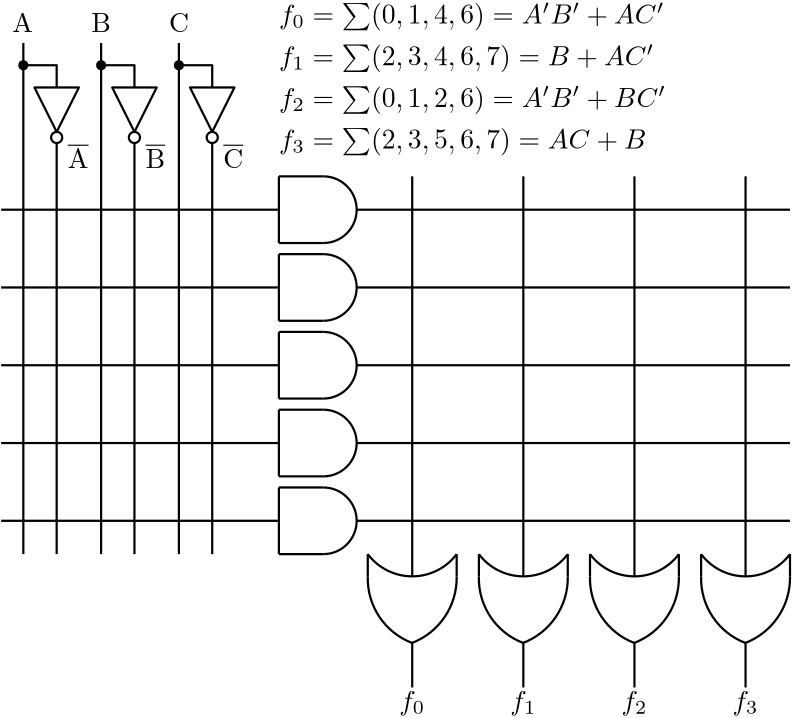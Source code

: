 <?xml version="1.0"?>
<!DOCTYPE ipe SYSTEM "ipe.dtd">
<ipe version="70206" creator="Ipe 7.2.10">
<info created="D:20190815000351" modified="D:20200330120944"/>
<ipestyle name="basic">
<symbol name="arrow/arc(spx)">
<path stroke="sym-stroke" fill="sym-stroke" pen="sym-pen">
0 0 m
-1 0.333 l
-1 -0.333 l
h
</path>
</symbol>
<symbol name="arrow/farc(spx)">
<path stroke="sym-stroke" fill="white" pen="sym-pen">
0 0 m
-1 0.333 l
-1 -0.333 l
h
</path>
</symbol>
<symbol name="arrow/ptarc(spx)">
<path stroke="sym-stroke" fill="sym-stroke" pen="sym-pen">
0 0 m
-1 0.333 l
-0.8 0 l
-1 -0.333 l
h
</path>
</symbol>
<symbol name="arrow/fptarc(spx)">
<path stroke="sym-stroke" fill="white" pen="sym-pen">
0 0 m
-1 0.333 l
-0.8 0 l
-1 -0.333 l
h
</path>
</symbol>
<symbol name="mark/circle(sx)" transformations="translations">
<path fill="sym-stroke">
0.6 0 0 0.6 0 0 e
0.4 0 0 0.4 0 0 e
</path>
</symbol>
<symbol name="mark/disk(sx)" transformations="translations">
<path fill="sym-stroke">
0.6 0 0 0.6 0 0 e
</path>
</symbol>
<symbol name="mark/fdisk(sfx)" transformations="translations">
<group>
<path fill="sym-fill">
0.5 0 0 0.5 0 0 e
</path>
<path fill="sym-stroke" fillrule="eofill">
0.6 0 0 0.6 0 0 e
0.4 0 0 0.4 0 0 e
</path>
</group>
</symbol>
<symbol name="mark/box(sx)" transformations="translations">
<path fill="sym-stroke" fillrule="eofill">
-0.6 -0.6 m
0.6 -0.6 l
0.6 0.6 l
-0.6 0.6 l
h
-0.4 -0.4 m
0.4 -0.4 l
0.4 0.4 l
-0.4 0.4 l
h
</path>
</symbol>
<symbol name="mark/square(sx)" transformations="translations">
<path fill="sym-stroke">
-0.6 -0.6 m
0.6 -0.6 l
0.6 0.6 l
-0.6 0.6 l
h
</path>
</symbol>
<symbol name="mark/fsquare(sfx)" transformations="translations">
<group>
<path fill="sym-fill">
-0.5 -0.5 m
0.5 -0.5 l
0.5 0.5 l
-0.5 0.5 l
h
</path>
<path fill="sym-stroke" fillrule="eofill">
-0.6 -0.6 m
0.6 -0.6 l
0.6 0.6 l
-0.6 0.6 l
h
-0.4 -0.4 m
0.4 -0.4 l
0.4 0.4 l
-0.4 0.4 l
h
</path>
</group>
</symbol>
<symbol name="mark/cross(sx)" transformations="translations">
<group>
<path fill="sym-stroke">
-0.43 -0.57 m
0.57 0.43 l
0.43 0.57 l
-0.57 -0.43 l
h
</path>
<path fill="sym-stroke">
-0.43 0.57 m
0.57 -0.43 l
0.43 -0.57 l
-0.57 0.43 l
h
</path>
</group>
</symbol>
<symbol name="arrow/fnormal(spx)">
<path stroke="sym-stroke" fill="white" pen="sym-pen">
0 0 m
-1 0.333 l
-1 -0.333 l
h
</path>
</symbol>
<symbol name="arrow/pointed(spx)">
<path stroke="sym-stroke" fill="sym-stroke" pen="sym-pen">
0 0 m
-1 0.333 l
-0.8 0 l
-1 -0.333 l
h
</path>
</symbol>
<symbol name="arrow/fpointed(spx)">
<path stroke="sym-stroke" fill="white" pen="sym-pen">
0 0 m
-1 0.333 l
-0.8 0 l
-1 -0.333 l
h
</path>
</symbol>
<symbol name="arrow/linear(spx)">
<path stroke="sym-stroke" pen="sym-pen">
-1 0.333 m
0 0 l
-1 -0.333 l
</path>
</symbol>
<symbol name="arrow/fdouble(spx)">
<path stroke="sym-stroke" fill="white" pen="sym-pen">
0 0 m
-1 0.333 l
-1 -0.333 l
h
-1 0 m
-2 0.333 l
-2 -0.333 l
h
</path>
</symbol>
<symbol name="arrow/double(spx)">
<path stroke="sym-stroke" fill="sym-stroke" pen="sym-pen">
0 0 m
-1 0.333 l
-1 -0.333 l
h
-1 0 m
-2 0.333 l
-2 -0.333 l
h
</path>
</symbol>
<pen name="heavier" value="0.8"/>
<pen name="fat" value="1.2"/>
<pen name="ultrafat" value="2"/>
<symbolsize name="large" value="5"/>
<symbolsize name="small" value="2"/>
<symbolsize name="tiny" value="1.1"/>
<arrowsize name="large" value="10"/>
<arrowsize name="small" value="5"/>
<arrowsize name="tiny" value="3"/>
<color name="green" value="0 1 0"/>
<color name="yellow" value="1 1 0"/>
<color name="orange" value="1 0.647 0"/>
<color name="gold" value="1 0.843 0"/>
<color name="purple" value="0.627 0.125 0.941"/>
<color name="gray" value="0.745"/>
<color name="brown" value="0.647 0.165 0.165"/>
<color name="navy" value="0 0 0.502"/>
<color name="pink" value="1 0.753 0.796"/>
<color name="seagreen" value="0.18 0.545 0.341"/>
<color name="turquoise" value="0.251 0.878 0.816"/>
<color name="violet" value="0.933 0.51 0.933"/>
<color name="darkblue" value="0 0 0.545"/>
<color name="darkcyan" value="0 0.545 0.545"/>
<color name="darkgray" value="0.663"/>
<color name="darkgreen" value="0 0.392 0"/>
<color name="darkmagenta" value="0.545 0 0.545"/>
<color name="darkorange" value="1 0.549 0"/>
<color name="darkred" value="0.545 0 0"/>
<color name="lightblue" value="0.678 0.847 0.902"/>
<color name="lightcyan" value="0.878 1 1"/>
<color name="lightgray" value="0.827"/>
<color name="lightgreen" value="0.565 0.933 0.565"/>
<color name="lightyellow" value="1 1 0.878"/>
<color name="red1" value="1 0 0"/>
<color name="red2" value="0.933 0 0"/>
<color name="red3" value="0.804 0 0"/>
<color name="red4" value="0.545 0 0"/>
<color name="green1" value="0 1 0"/>
<color name="green2" value="0 0.933 0"/>
<color name="green3" value="0 0.804 0"/>
<color name="green4" value="0 0.545 0"/>
<color name="blue1" value="0 0 1"/>
<color name="blue2" value="0 0 0.933"/>
<color name="blue3" value="0 0 0.804"/>
<color name="blue4" value="0 0 0.545"/>
<dashstyle name="dash dotted" value="[4 2 1 2] 0"/>
<dashstyle name="dash dot dotted" value="[4 2 1 2 1 2] 0"/>
<dashstyle name="dashed1" value="[1] 0"/>
<dashstyle name="dashed2" value="[2] 0"/>
<dashstyle name="dashed3" value="[4] 0"/>
<dashstyle name="dotted1" value="[1 1] 0"/>
<dashstyle name="dotted2" value="[1 2] 0"/>
<dashstyle name="dotted3" value="[1 3] 0"/>
<textsize name="large" value="\large"/>
<textsize name="small" value="\small"/>
<textsize name="tiny" value="\tiny"/>
<textsize name="Large" value="\Large"/>
<textsize name="LARGE" value="\LARGE"/>
<textsize name="huge" value="\huge"/>
<textsize name="Huge" value="\Huge"/>
<textsize name="footnote" value="\footnotesize"/>
<textstyle name="center" begin="\begin{center}" end="\end{center}"/>
<textstyle name="itemize" begin="\begin{itemize}" end="\end{itemize}"/>
<textstyle name="item" begin="\begin{itemize}\item{}" end="\end{itemize}"/>
<gridsize name="1 pts" value="1"/>
<gridsize name="2 pts" value="2"/>
<gridsize name="4 pts" value="4"/>
<gridsize name="8 pts (~3 mm)" value="8"/>
<gridsize name="16 pts (~6 mm)" value="16"/>
<gridsize name="32 pts (~12 mm)" value="32"/>
<gridsize name="10 pts (~3.5 mm)" value="10"/>
<gridsize name="20 pts (~7 mm)" value="20"/>
<gridsize name="14 pts (~5 mm)" value="14"/>
<gridsize name="28 pts (~10 mm)" value="28"/>
<gridsize name="56 pts (~20 mm)" value="56"/>
<anglesize name="90 deg" value="90"/>
<anglesize name="60 deg" value="60"/>
<anglesize name="45 deg" value="45"/>
<anglesize name="30 deg" value="30"/>
<anglesize name="22.5 deg" value="22.5"/>
<opacity name="10%" value="0.1"/>
<opacity name="30%" value="0.3"/>
<opacity name="50%" value="0.5"/>
<opacity name="75%" value="0.75"/>
<layout paper="292 262" origin="0 0" frame="292 262"/>
<tiling name="falling" angle="-60" step="4" width="1"/>
<tiling name="rising" angle="30" step="4" width="1"/>
</ipestyle>
<page>
<layer name="alpha"/>
<view layers="alpha" active="alpha"/>
<path layer="alpha" matrix="1 0 0 1 -108 -22" stroke="black" pen="heavier">
112 208 m
212 208 l
</path>
<path matrix="1 0 0 1 0 28" stroke="black" pen="heavier">
104 170 m
104 146 l
</path>
<path matrix="1 0 0 1 0 28" stroke="black" pen="heavier">
120 170 m
0 -12 -12 0 120 158 120 146 a
</path>
<path matrix="1 0 0 1 56 78" stroke="black" pen="heavier">
48 120 m
64 120 l
</path>
<path matrix="1 0 0 1 56 86" stroke="black" pen="heavier">
48 88 m
64 88 l
</path>
<path matrix="1 0 0 1 -108 -10" stroke="black" pen="heavier">
112 168 m
212 168 l
</path>
<path matrix="1 0 0 1 -108 2" stroke="black" pen="heavier">
112 128 m
212 128 l
</path>
<path matrix="0 -1 1 0 48 110" stroke="black" pen="heavier">
80 104 m
96 104 l
</path>
<path matrix="0 -1 1 0 88 110" stroke="black" pen="heavier">
80 104 m
96 104 l
</path>
<path matrix="0 -1 1 0 128 110" stroke="black" pen="heavier">
80 104 m
96 104 l
</path>
<path matrix="0 -1 1 0 168 110" stroke="black" pen="heavier">
80 104 m
96 104 l
</path>
<path stroke="black" pen="heavier">
132 158 m
288 158 l
</path>
<path stroke="black" pen="heavier">
152 198 m
152 54 l
</path>
<text matrix="1 0 0 1 -8 -38" transformations="translations" pos="16 288" stroke="black" type="label" width="7.472" height="6.808" depth="0" valign="baseline">A</text>
<text matrix="1 0 0 1 4.4715 -38" transformations="translations" pos="32 288" stroke="black" type="label" width="7.057" height="6.808" depth="0" valign="baseline">B</text>
<text matrix="1 0 0 1 16.4025 -38" transformations="translations" pos="48 288" stroke="black" type="label" width="7.195" height="6.808" depth="0" valign="baseline">C</text>
<text matrix="1 0 0 1 12 -87" transformations="translations" pos="16 288" stroke="black" type="label" width="7.472" height="8.8" depth="0" valign="baseline" style="math">\mathrm{\overline{A}}</text>
<text matrix="1 0 0 1 40 -87" transformations="translations" pos="16 288" stroke="black" type="label" width="7.057" height="8.8" depth="0" valign="baseline" style="math">\mathrm{\overline{B}}</text>
<text matrix="1 0 0 1 68 -87" transformations="translations" pos="16 288" stroke="black" type="label" width="7.195" height="8.8" depth="0" valign="baseline" style="math">\mathrm{\overline{C}}</text>
<group matrix="1 0 0 1 -104 -50">
<path stroke="black" pen="heavier">
392 112 m
392 104 l
</path>
<path stroke="black" pen="heavier">
360 112 m
360 104 l
</path>
<path matrix="1 0 0 1 168 -152" stroke="black" pen="heavier">
192 264 m
20 0 0 20 208 276 224 264 a
</path>
<path matrix="1 0 0 1 40 40" stroke="black" pen="heavier">
320 64 m
24.8577 0 0 24.8577 344.846 63.2305 336 40 a
</path>
<path stroke="black" pen="heavier">
392 104 m
-25.1057 0 0 25.1057 366.9 103.462 375.834 80 a
</path>
</group>
<group matrix="1 0 0 1 -144 -50">
<path stroke="black" pen="heavier">
392 112 m
392 104 l
</path>
<path stroke="black" pen="heavier">
360 112 m
360 104 l
</path>
<path matrix="1 0 0 1 168 -152" stroke="black" pen="heavier">
192 264 m
20 0 0 20 208 276 224 264 a
</path>
<path matrix="1 0 0 1 40 40" stroke="black" pen="heavier">
320 64 m
24.8577 0 0 24.8577 344.846 63.2305 336 40 a
</path>
<path stroke="black" pen="heavier">
392 104 m
-25.1057 0 0 25.1057 366.9 103.462 375.834 80 a
</path>
</group>
<group matrix="1 0 0 1 -184 -50">
<path stroke="black" pen="heavier">
392 112 m
392 104 l
</path>
<path stroke="black" pen="heavier">
360 112 m
360 104 l
</path>
<path matrix="1 0 0 1 168 -152" stroke="black" pen="heavier">
192 264 m
20 0 0 20 208 276 224 264 a
</path>
<path matrix="1 0 0 1 40 40" stroke="black" pen="heavier">
320 64 m
24.8577 0 0 24.8577 344.846 63.2305 336 40 a
</path>
<path stroke="black" pen="heavier">
392 104 m
-25.1057 0 0 25.1057 366.9 103.462 375.834 80 a
</path>
</group>
<group matrix="1 0 0 1 -224 -50">
<path stroke="black" pen="heavier">
392 112 m
392 104 l
</path>
<path stroke="black" pen="heavier">
360 112 m
360 104 l
</path>
<path matrix="1 0 0 1 168 -152" stroke="black" pen="heavier">
192 264 m
20 0 0 20 208 276 224 264 a
</path>
<path matrix="1 0 0 1 40 40" stroke="black" pen="heavier">
320 64 m
24.8577 0 0 24.8577 344.846 63.2305 336 40 a
</path>
<path stroke="black" pen="heavier">
392 104 m
-25.1057 0 0 25.1057 366.9 103.462 375.834 80 a
</path>
</group>
<path matrix="0 -1 1 0 -120 342" stroke="black" pen="heavier">
112 208 m
112 192 l
128 200 l
h
</path>
<path matrix="0 -1 1 0 -168 387" stroke="black" pen="heavier">
2 0 0 2 175 248 e
</path>
<path matrix="0 -1 1 0 -148 342" stroke="black" pen="heavier">
112 208 m
112 192 l
128 200 l
h
</path>
<path matrix="0 -1 1 0 -196 387" stroke="black" pen="heavier">
2 0 0 2 175 248 e
</path>
<path matrix="0 -1 1 0 -176 342" stroke="black" pen="heavier">
112 208 m
112 192 l
128 200 l
h
</path>
<path matrix="0 -1 1 0 -224 387" stroke="black" pen="heavier">
2 0 0 2 175 248 e
</path>
<path matrix="1 0 0 1 0 28" stroke="black" pen="heavier">
12 218 m
12 34 l
</path>
<path matrix="1 0 0 1 0 28" stroke="black" pen="heavier">
40 218 m
40 34 l
</path>
<path matrix="1 0 0 1 0 28" stroke="black" pen="heavier">
68 218 m
68 34 l
</path>
<use matrix="1 0 0 1 -108 -22" name="mark/disk(sx)" pos="120 260" size="normal" stroke="black"/>
<use matrix="1 0 0 1 -108 -22" name="mark/disk(sx)" pos="148 260" size="normal" stroke="black"/>
<use matrix="1 0 0 1 -108 -22" name="mark/disk(sx)" pos="176 260" size="normal" stroke="black"/>
<path matrix="1 0 0 1 -108 -22" stroke="black" pen="heavier">
120 260 m
132 260 l
132 252 l
</path>
<path matrix="1 0 0 1 -80 -22" stroke="black" pen="heavier">
120 260 m
132 260 l
132 252 l
</path>
<path matrix="1 0 0 1 -52 -22" stroke="black" pen="heavier">
120 260 m
132 260 l
132 252 l
</path>
<path matrix="1 0 0 1 0 28" stroke="black" pen="heavier">
24 182 m
24 34 l
</path>
<path matrix="1 0 0 1 0 28" stroke="black" pen="heavier">
52 182 m
52 34 l
</path>
<path matrix="1 0 0 1 0 28" stroke="black" pen="heavier">
80 182 m
80 34 l
</path>
<text matrix="1 0 0 1 -106.673 -43" transformations="translations" pos="254 49" stroke="black" type="label" width="9.347" height="6.926" depth="1.93" valign="baseline" style="math">f_0</text>
<text matrix="1 0 0 1 -66.6735 -43" transformations="translations" pos="254 49" stroke="black" type="label" width="9.347" height="6.926" depth="1.93" valign="baseline" style="math">f_1</text>
<text matrix="1 0 0 1 -26.6735 -43" transformations="translations" pos="254 49" stroke="black" type="label" width="9.347" height="6.926" depth="1.93" valign="baseline" style="math">f_2</text>
<text matrix="1 0 0 1 13.3265 -43" transformations="translations" pos="254 49" stroke="black" type="label" width="9.347" height="6.926" depth="1.93" valign="baseline" style="math">f_3</text>
<text matrix="1 0 0 1 -37 28" transformations="translations" pos="141 225" stroke="black" type="label" width="138.783" height="7.49" depth="2.49" valign="baseline" style="math">f_{0}=\sum(0,1,4,6)=A&apos;B&apos;+AC&apos;</text>
<text matrix="1 0 0 1 -37 13" transformations="translations" pos="141 225" stroke="black" type="label" width="135.13" height="7.49" depth="2.49" valign="baseline" style="math">f_{1}=\sum(2,3,4,6,7) = B + AC&apos;</text>
<text matrix="1 0 0 1 -37 -2" transformations="translations" pos="141 225" stroke="black" type="label" width="139.367" height="7.49" depth="2.49" valign="baseline" style="math">f_{2}=\sum(0,1,2,6) = A&apos;B&apos; + BC&apos;</text>
<text matrix="1 0 0 1 -37 -17" transformations="translations" pos="141 225" stroke="black" type="label" width="132.335" height="7.473" depth="2.49" valign="baseline" style="math">f_{3}=\sum(2,3,5,6,7) = AC + B</text>
<path stroke="black" pen="heavier">
104 170 m
104 146 l
</path>
<path stroke="black" pen="heavier">
120 170 m
0 -12 -12 0 120 158 120 146 a
</path>
<path matrix="1 0 0 1 56 50" stroke="black" pen="heavier">
48 120 m
64 120 l
</path>
<path matrix="1 0 0 1 56 58" stroke="black" pen="heavier">
48 88 m
64 88 l
</path>
<path matrix="1 0 0 1 0 -28" stroke="black" pen="heavier">
104 170 m
104 146 l
</path>
<path matrix="1 0 0 1 0 -28" stroke="black" pen="heavier">
120 170 m
0 -12 -12 0 120 158 120 146 a
</path>
<path matrix="1 0 0 1 56 22" stroke="black" pen="heavier">
48 120 m
64 120 l
</path>
<path matrix="1 0 0 1 56 30" stroke="black" pen="heavier">
48 88 m
64 88 l
</path>
<path matrix="1 0 0 1 0 -56" stroke="black" pen="heavier">
104 170 m
104 146 l
</path>
<path matrix="1 0 0 1 0 -56" stroke="black" pen="heavier">
120 170 m
0 -12 -12 0 120 158 120 146 a
</path>
<path matrix="1 0 0 1 56 -6" stroke="black" pen="heavier">
48 120 m
64 120 l
</path>
<path matrix="1 0 0 1 56 2" stroke="black" pen="heavier">
48 88 m
64 88 l
</path>
<path matrix="1 0 0 1 0 -84" stroke="black" pen="heavier">
104 170 m
104 146 l
</path>
<path matrix="1 0 0 1 0 -84" stroke="black" pen="heavier">
120 170 m
0 -12 -12 0 120 158 120 146 a
</path>
<path matrix="1 0 0 1 56 -34" stroke="black" pen="heavier">
48 120 m
64 120 l
</path>
<path matrix="1 0 0 1 56 -26" stroke="black" pen="heavier">
48 88 m
64 88 l
</path>
<path matrix="1 0 0 1 -108 -26" stroke="black" pen="heavier">
112 128 m
212 128 l
</path>
<path matrix="1 0 0 1 -108 -54" stroke="black" pen="heavier">
112 128 m
212 128 l
</path>
<path matrix="1 0 0 1 0 28" stroke="black" pen="heavier">
132 158 m
288 158 l
</path>
<path matrix="1 0 0 1 0 -28" stroke="black" pen="heavier">
132 158 m
288 158 l
</path>
<path matrix="1 0 0 1 0 -56" stroke="black" pen="heavier">
132 158 m
288 158 l
</path>
<path matrix="1 0 0 1 0 -84" stroke="black" pen="heavier">
132 158 m
288 158 l
</path>
<path matrix="1 0 0 1 40 0" stroke="black" pen="heavier">
152 198 m
152 54 l
</path>
<path matrix="1 0 0 1 80 0" stroke="black" pen="heavier">
152 198 m
152 54 l
</path>
<path matrix="1 0 0 1 120 0" stroke="black" pen="heavier">
152 198 m
152 54 l
</path>
</page>
</ipe>
